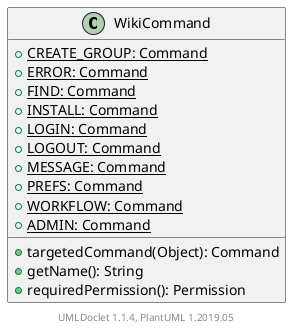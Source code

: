 @startuml

    class WikiCommand [[WikiCommand.html]] {
        {static} +CREATE_GROUP: Command
        {static} +ERROR: Command
        {static} +FIND: Command
        {static} +INSTALL: Command
        {static} +LOGIN: Command
        {static} +LOGOUT: Command
        {static} +MESSAGE: Command
        {static} +PREFS: Command
        {static} +WORKFLOW: Command
        {static} +ADMIN: Command
        +targetedCommand(Object): Command
        +getName(): String
        +requiredPermission(): Permission
    }


    center footer UMLDoclet 1.1.4, PlantUML 1.2019.05
@enduml
